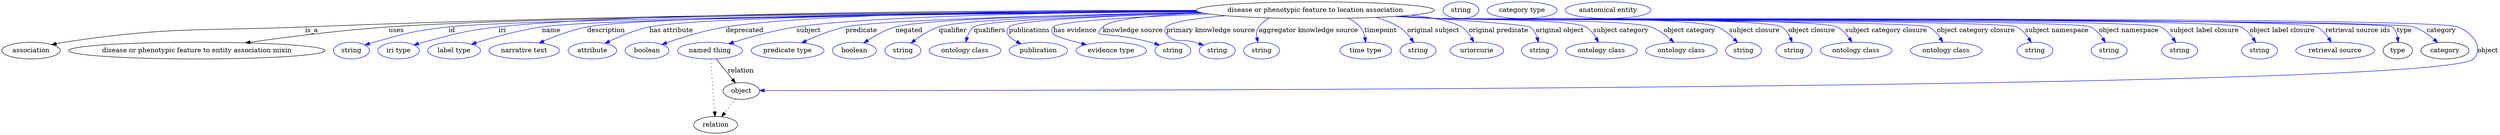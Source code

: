 digraph {
	graph [bb="0,0,5341.4,283"];
	node [label="\N"];
	"disease or phenotypic feature to location association"	[height=0.5,
		label="disease or phenotypic feature to location association",
		pos="2809.4,265",
		width=7.0771];
	association	[height=0.5,
		pos="62.394,178",
		width=1.7332];
	"disease or phenotypic feature to location association" -> association	[label=is_a,
		lp="663.39,221.5",
		pos="e,106.72,190.7 2554.9,263.81 2150.9,262.62 1338,256.63 649.39,229 420.22,219.81 361.25,229.8 134.39,196 128.62,195.14 122.62,194.05 \
116.66,192.83"];
	"disease or phenotypic feature to entity association mixin"	[height=0.5,
		pos="417.39,178",
		width=7.6188];
	"disease or phenotypic feature to location association" -> "disease or phenotypic feature to entity association mixin"	[label=uses,
		lp="844.89,221.5",
		pos="e,521.42,194.67 2556.3,262.79 2100,260.07 1156.5,251.8 828.39,229 727.72,222.01 613.86,207.65 531.55,196.1"];
	id	[color=blue,
		height=0.5,
		label=string,
		pos="748.39,178",
		width=1.0652];
	"disease or phenotypic feature to location association" -> id	[color=blue,
		label=id,
		lp="963.39,221.5",
		pos="e,777.38,189.98 2558.3,261.83 2088.7,257.4 1110.9,246.25 956.39,229 884.23,220.95 866.34,215.5 796.39,196 793.29,195.13 790.09,194.17 \
786.89,193.15",
		style=solid];
	iri	[color=blue,
		height=0.5,
		label="iri type",
		pos="849.39,178",
		width=1.2277];
	"disease or phenotypic feature to location association" -> iri	[color=blue,
		label=iri,
		lp="1071.4,221.5",
		pos="e,882.31,190.17 2554.5,264.59 2141.6,264.59 1344.2,260.33 1063.4,229 990.8,220.9 973.05,214.52 902.39,196 899.02,195.12 895.54,194.14 \
892.06,193.12",
		style=solid];
	name	[color=blue,
		height=0.5,
		label="label type",
		pos="968.39,178",
		width=1.5707];
	"disease or phenotypic feature to location association" -> name	[color=blue,
		label=name,
		lp="1176.4,221.5",
		pos="e,1005.7,191.74 2557.9,261.98 2129.3,258.04 1290.8,248.02 1156.4,229 1107.4,222.07 1053,206.71 1015.3,194.83",
		style=solid];
	description	[color=blue,
		height=0.5,
		label="narrative text",
		pos="1118.4,178",
		width=2.0943];
	"disease or phenotypic feature to location association" -> description	[color=blue,
		label=description,
		lp="1292.9,221.5",
		pos="e,1150.3,194.37 2556,262.93 2147.5,260.51 1376.3,252.81 1252.4,229 1220.1,222.8 1185.5,209.66 1159.4,198.41",
		style=solid];
	"has attribute"	[color=blue,
		height=0.5,
		label=attribute,
		pos="1263.4,178",
		width=1.4443];
	"disease or phenotypic feature to location association" -> "has attribute"	[color=blue,
		label="has attribute",
		lp="1432.4,221.5",
		pos="e,1290.6,193.51 2556.2,262.76 2177.6,260.15 1496.2,252.25 1385.4,229 1355.5,222.72 1323.5,209.38 1299.9,198.06",
		style=solid];
	deprecated	[color=blue,
		height=0.5,
		label=boolean,
		pos="1380.4,178",
		width=1.2999];
	"disease or phenotypic feature to location association" -> deprecated	[color=blue,
		label=deprecated,
		lp="1588.9,221.5",
		pos="e,1412.3,191.29 2554.3,264.62 2243,264.03 1735.1,258.35 1548.4,229 1504.2,222.05 1455.4,206.6 1421.8,194.7",
		style=solid];
	subject	[color=blue,
		height=0.5,
		label="named thing",
		pos="1514.4,178",
		width=1.9318];
	"disease or phenotypic feature to location association" -> subject	[color=blue,
		label=subject,
		lp="1725.4,221.5",
		pos="e,1554.6,192.78 2556.4,262.83 2280.9,260.34 1858.3,252.65 1699.4,229 1652.9,222.08 1601.4,207.58 1564.6,195.97",
		style=solid];
	predicate	[color=blue,
		height=0.5,
		label="predicate type",
		pos="1680.4,178",
		width=2.1665];
	"disease or phenotypic feature to location association" -> predicate	[color=blue,
		label=predicate,
		lp="1837.4,221.5",
		pos="e,1710.8,194.87 2564.5,259.96 2290.6,254.73 1875.6,244.42 1803.4,229 1774.5,222.82 1743.6,210.27 1720.1,199.3",
		style=solid];
	negated	[color=blue,
		height=0.5,
		label=boolean,
		pos="1823.4,178",
		width=1.2999];
	"disease or phenotypic feature to location association" -> negated	[color=blue,
		label=negated,
		lp="1939.4,221.5",
		pos="e,1843.6,194.38 2562.8,260.45 2318.2,255.95 1971.5,246.58 1910.4,229 1889.5,222.98 1868.3,210.94 1852,200.18",
		style=solid];
	qualifier	[color=blue,
		height=0.5,
		label=string,
		pos="1926.4,178",
		width=1.0652];
	"disease or phenotypic feature to location association" -> qualifier	[color=blue,
		label=qualifier,
		lp="2033.4,221.5",
		pos="e,1943.6,194.11 2565,259.87 2347.5,255.14 2055.8,245.77 2003.4,229 1984.7,223.01 1966.1,211.17 1951.9,200.53",
		style=solid];
	qualifiers	[color=blue,
		height=0.5,
		label="ontology class",
		pos="2059.4,178",
		width=2.1304];
	"disease or phenotypic feature to location association" -> qualifiers	[color=blue,
		label=qualifiers,
		lp="2111.9,221.5",
		pos="e,2061.2,196.28 2570.1,258.79 2364.7,253.33 2098.4,243.53 2078.4,229 2070.9,223.59 2066.4,214.87 2063.7,206.21",
		style=solid];
	publications	[color=blue,
		height=0.5,
		label=publication,
		pos="2216.4,178",
		width=1.7332];
	"disease or phenotypic feature to location association" -> publications	[color=blue,
		label=publications,
		lp="2197.4,221.5",
		pos="e,2179.2,192.57 2569.5,258.86 2388.2,253.76 2168,244.43 2153.4,229 2142.4,217.37 2153.9,206.12 2170,197.25",
		style=solid];
	"has evidence"	[color=blue,
		height=0.5,
		label="evidence type",
		pos="2372.4,178",
		width=2.0943];
	"disease or phenotypic feature to location association" -> "has evidence"	[color=blue,
		label="has evidence",
		lp="2294.9,221.5",
		pos="e,2319.2,190.86 2581.8,256.87 2431.6,251.01 2260.3,241.62 2248.4,229 2243.8,224.14 2244.4,219.32 2248.4,214 2252.5,208.58 2280.7,\
200.4 2309.2,193.32",
		style=solid];
	"knowledge source"	[color=blue,
		height=0.5,
		label=string,
		pos="2504.4,178",
		width=1.0652];
	"disease or phenotypic feature to location association" -> "knowledge source"	[color=blue,
		label="knowledge source",
		lp="2418.9,221.5",
		pos="e,2475.7,190.03 2567.5,259.33 2467.2,254.83 2370.2,246.06 2354.4,229 2329.1,201.74 2353.3,223.14 2456.4,196 2459.6,195.17 2462.8,\
194.22 2466.1,193.21",
		style=solid];
	"primary knowledge source"	[color=blue,
		height=0.5,
		label=string,
		pos="2599.4,178",
		width=1.0652];
	"disease or phenotypic feature to location association" -> "primary knowledge source"	[color=blue,
		label="primary knowledge source",
		lp="2585.4,221.5",
		pos="e,2570,189.68 2617.1,253.16 2555.3,247.7 2500.1,239.86 2490.4,229 2485.9,224.04 2486.4,219.34 2490.4,214 2507.3,191.36 2524.5,204.72 \
2551.4,196 2554.3,195.05 2557.4,194.04 2560.4,193.01",
		style=solid];
	"aggregator knowledge source"	[color=blue,
		height=0.5,
		label=string,
		pos="2694.4,178",
		width=1.0652];
	"disease or phenotypic feature to location association" -> "aggregator knowledge source"	[color=blue,
		label="aggregator knowledge source",
		lp="2794.9,221.5",
		pos="e,2686.8,195.86 2711.2,248.38 2702.4,243.46 2694.5,237.13 2688.4,229 2683.4,222.42 2683,213.91 2684.3,205.78",
		style=solid];
	timepoint	[color=blue,
		height=0.5,
		label="time type",
		pos="2917.4,178",
		width=1.5346];
	"disease or phenotypic feature to location association" -> timepoint	[color=blue,
		label=timepoint,
		lp="2949.4,221.5",
		pos="e,2917.2,196.16 2880.1,247.6 2889.6,242.88 2898.4,236.81 2905.4,229 2911,222.72 2914.1,214.29 2915.8,206.15",
		style=solid];
	"original subject"	[color=blue,
		height=0.5,
		label=string,
		pos="3029.4,178",
		width=1.0652];
	"disease or phenotypic feature to location association" -> "original subject"	[color=blue,
		label="original subject",
		lp="3062.4,221.5",
		pos="e,3020.1,195.53 2940,249.53 2957,244.52 2973.6,237.85 2988.4,229 2998.7,222.83 3007.6,213.06 3014.4,203.79",
		style=solid];
	"original predicate"	[color=blue,
		height=0.5,
		label=uriorcurie,
		pos="3155.4,178",
		width=1.5887];
	"disease or phenotypic feature to location association" -> "original predicate"	[color=blue,
		label="original predicate",
		lp="3201.9,221.5",
		pos="e,3148.6,196.3 3014.9,254.3 3061.2,249.12 3102.5,241.17 3122.4,229 3131.5,223.44 3138.6,214.32 3143.8,205.39",
		style=solid];
	"original object"	[color=blue,
		height=0.5,
		label=string,
		pos="3289.4,178",
		width=1.0652];
	"disease or phenotypic feature to location association" -> "original object"	[color=blue,
		label="original object",
		lp="3332.9,221.5",
		pos="e,3287.2,196.21 2991.2,252.34 3117.3,243.92 3263.6,233.29 3269.4,229 3276.9,223.51 3281.6,214.77 3284.5,206.12",
		style=solid];
	"subject category"	[color=blue,
		height=0.5,
		label="ontology class",
		pos="3422.4,178",
		width=2.1304];
	"disease or phenotypic feature to location association" -> "subject category"	[color=blue,
		label="subject category",
		lp="3463.9,221.5",
		pos="e,3415.7,196.03 2989.4,252.24 3017.5,250.45 3046.2,248.65 3073.4,247 3108.4,244.87 3357.9,246.28 3388.4,229 3398,223.57 3405.4,214.18 \
3410.9,205",
		style=solid];
	"object category"	[color=blue,
		height=0.5,
		label="ontology class",
		pos="3593.4,178",
		width=2.1304];
	"disease or phenotypic feature to location association" -> "object category"	[color=blue,
		label="object category",
		lp="3610.9,221.5",
		pos="e,3577.2,195.82 2986.2,252.01 3015.3,250.21 3045.2,248.47 3073.4,247 3123.8,244.38 3479.9,246.03 3527.4,229 3543,223.41 3558,212.7 \
3569.7,202.62",
		style=solid];
	"subject closure"	[color=blue,
		height=0.5,
		label=string,
		pos="3726.4,178",
		width=1.0652];
	"disease or phenotypic feature to location association" -> "subject closure"	[color=blue,
		label="subject closure",
		lp="3749.9,221.5",
		pos="e,3713.6,195.34 2984.4,251.89 3014.1,250.08 3044.6,248.36 3073.4,247 3139.7,243.87 3608.8,253.58 3670.4,229 3684.3,223.46 3697,212.84 \
3706.7,202.81",
		style=solid];
	"object closure"	[color=blue,
		height=0.5,
		label=string,
		pos="3834.4,178",
		width=1.0652];
	"disease or phenotypic feature to location association" -> "object closure"	[color=blue,
		label="object closure",
		lp="3872.4,221.5",
		pos="e,3830.4,196.03 2983.3,251.81 3013.3,249.99 3044.3,248.29 3073.4,247 3114.2,245.19 3773.7,250.62 3808.4,229 3816.9,223.67 3822.8,\
214.56 3826.8,205.56",
		style=solid];
	"subject category closure"	[color=blue,
		height=0.5,
		label="ontology class",
		pos="3967.4,178",
		width=2.1304];
	"disease or phenotypic feature to location association" -> "subject category closure"	[color=blue,
		label="subject category closure",
		lp="4031.9,221.5",
		pos="e,3958.5,196.26 2982.6,251.77 3012.8,249.94 3044,248.25 3073.4,247 3120.8,244.98 3883.8,249.73 3926.4,229 3937.2,223.74 3946.2,214.12 \
3952.9,204.71",
		style=solid];
	"object category closure"	[color=blue,
		height=0.5,
		label="ontology class",
		pos="4160.4,178",
		width=2.1304];
	"disease or phenotypic feature to location association" -> "object category closure"	[color=blue,
		label="object category closure",
		lp="4223.9,221.5",
		pos="e,4152.8,196.23 2981.9,251.72 3012.4,249.88 3043.8,248.21 3073.4,247 3102.5,245.81 4097.5,242.35 4123.4,229 4133.6,223.76 4141.7,\
214.27 4147.7,204.96",
		style=solid];
	"subject namespace"	[color=blue,
		height=0.5,
		label=string,
		pos="4350.4,178",
		width=1.0652];
	"disease or phenotypic feature to location association" -> "subject namespace"	[color=blue,
		label="subject namespace",
		lp="4397.4,221.5",
		pos="e,4342.4,195.77 2981.2,251.7 3011.9,249.85 3043.6,248.18 3073.4,247 3107.8,245.64 4280.6,244.31 4311.4,229 4322.1,223.67 4330.8,\
213.85 4337.2,204.31",
		style=solid];
	"object namespace"	[color=blue,
		height=0.5,
		label=string,
		pos="4509.4,178",
		width=1.0652];
	"disease or phenotypic feature to location association" -> "object namespace"	[color=blue,
		label="object namespace",
		lp="4551.4,221.5",
		pos="e,4501.1,195.79 2980.8,251.68 3011.6,249.83 3043.4,248.16 3073.4,247 3112.1,245.5 4434.6,246.02 4469.4,229 4480.3,223.69 4489.1,\
213.88 4495.7,204.34",
		style=solid];
	"subject label closure"	[color=blue,
		height=0.5,
		label=string,
		pos="4660.4,178",
		width=1.0652];
	"disease or phenotypic feature to location association" -> "subject label closure"	[color=blue,
		label="subject label closure",
		lp="4713.4,221.5",
		pos="e,4651.8,195.81 2980.8,251.65 3011.6,249.8 3043.4,248.14 3073.4,247 3116.3,245.37 4580.7,247.6 4619.4,229 4630.4,223.72 4639.4,213.9 \
4646.2,204.36",
		style=solid];
	"object label closure"	[color=blue,
		height=0.5,
		label=string,
		pos="4831.4,178",
		width=1.0652];
	"disease or phenotypic feature to location association" -> "object label closure"	[color=blue,
		label="object label closure",
		lp="4879.9,221.5",
		pos="e,4823.1,195.8 2980.5,251.64 3011.4,249.79 3043.3,248.12 3073.4,247 3121.1,245.22 4748.5,249.9 4791.4,229 4802.3,223.71 4811.1,213.89 \
4817.7,204.35",
		style=solid];
	"retrieval source ids"	[color=blue,
		height=0.5,
		label="retrieval source",
		pos="4993.4,178",
		width=2.347];
	"disease or phenotypic feature to location association" -> "retrieval source ids"	[color=blue,
		label="retrieval source ids",
		lp="5041.9,221.5",
		pos="e,4984.8,196.3 2980.1,251.64 3011.1,249.78 3043.2,248.12 3073.4,247 3125.6,245.07 4906.4,251.85 4953.4,229 4964.1,223.79 4972.9,\
214.17 4979.4,204.76",
		style=solid];
	type	[height=0.5,
		pos="5127.4,178",
		width=0.86659];
	"disease or phenotypic feature to location association" -> type	[color=blue,
		label=type,
		lp="5141.4,221.5",
		pos="e,5128.2,196.19 2980.1,251.62 3011.1,249.76 3043.2,248.1 3073.4,247 3101.7,245.96 5093.2,246.66 5115.4,229 5122.2,223.55 5125.6,\
214.93 5127.2,206.38",
		style=solid];
	category	[height=0.5,
		pos="5228.4,178",
		width=1.4263];
	"disease or phenotypic feature to location association" -> category	[color=blue,
		label=category,
		lp="5220.9,221.5",
		pos="e,5212.8,195.26 2980.1,251.61 3011.1,249.76 3043.2,248.1 3073.4,247 3131.4,244.89 5106.4,247.51 5161.4,229 5177.6,223.54 5193.1,\
212.52 5205.1,202.21",
		style=solid];
	object	[height=0.5,
		pos="1581.4,91",
		width=1.0832];
	"disease or phenotypic feature to location association" -> object	[color=blue,
		label=object,
		lp="5319.4,178",
		pos="e,1620.4,91.958 2980.1,251.6 3011.1,249.75 3043.2,248.1 3073.4,247 3134,244.8 5200.6,252.87 5256.4,229 5287.5,215.7 5312.1,184.12 \
5288.4,160 5221.2,91.552 2063.3,91.619 1630.4,91.95",
		style=solid];
	subject -> object	[label=relation,
		lp="1580.4,134.5",
		pos="e,1568.6,108.18 1527.6,160.21 1537.5,147.71 1551.1,130.45 1562.1,116.43"];
	relation	[height=0.5,
		pos="1526.4,18",
		width=1.2999];
	subject -> relation	[pos="e,1525.1,36.188 1515.7,159.79 1517.8,132.48 1521.8,78.994 1524.3,46.38",
		style=dotted];
	association_type	[color=blue,
		height=0.5,
		label=string,
		pos="3120.4,265",
		width=1.0652];
	association_category	[color=blue,
		height=0.5,
		label="category type",
		pos="3251.4,265",
		width=2.0762];
	object -> relation	[pos="e,1539.2,35.54 1568.9,73.889 1562,64.939 1553.2,53.617 1545.4,43.584",
		style=dotted];
	"disease or phenotypic feature to location association_object"	[color=blue,
		height=0.5,
		label="anatomical entity",
		pos="3435.4,265",
		width=2.5456];
}
